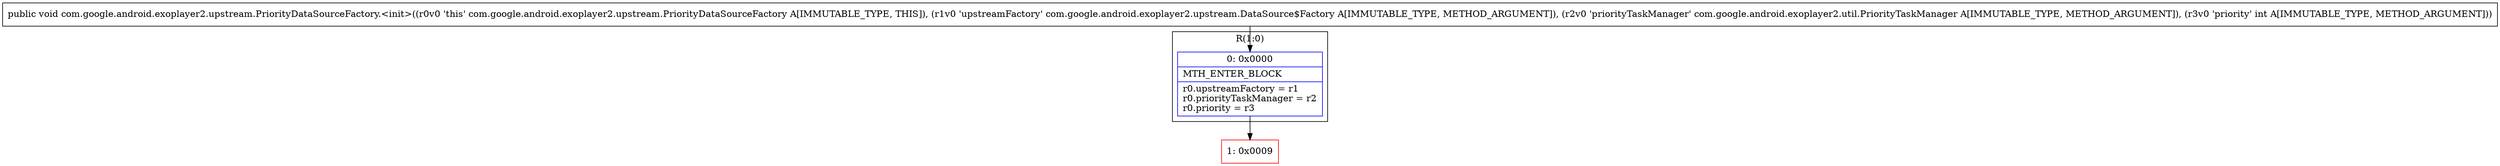 digraph "CFG forcom.google.android.exoplayer2.upstream.PriorityDataSourceFactory.\<init\>(Lcom\/google\/android\/exoplayer2\/upstream\/DataSource$Factory;Lcom\/google\/android\/exoplayer2\/util\/PriorityTaskManager;I)V" {
subgraph cluster_Region_1840062718 {
label = "R(1:0)";
node [shape=record,color=blue];
Node_0 [shape=record,label="{0\:\ 0x0000|MTH_ENTER_BLOCK\l|r0.upstreamFactory = r1\lr0.priorityTaskManager = r2\lr0.priority = r3\l}"];
}
Node_1 [shape=record,color=red,label="{1\:\ 0x0009}"];
MethodNode[shape=record,label="{public void com.google.android.exoplayer2.upstream.PriorityDataSourceFactory.\<init\>((r0v0 'this' com.google.android.exoplayer2.upstream.PriorityDataSourceFactory A[IMMUTABLE_TYPE, THIS]), (r1v0 'upstreamFactory' com.google.android.exoplayer2.upstream.DataSource$Factory A[IMMUTABLE_TYPE, METHOD_ARGUMENT]), (r2v0 'priorityTaskManager' com.google.android.exoplayer2.util.PriorityTaskManager A[IMMUTABLE_TYPE, METHOD_ARGUMENT]), (r3v0 'priority' int A[IMMUTABLE_TYPE, METHOD_ARGUMENT])) }"];
MethodNode -> Node_0;
Node_0 -> Node_1;
}

